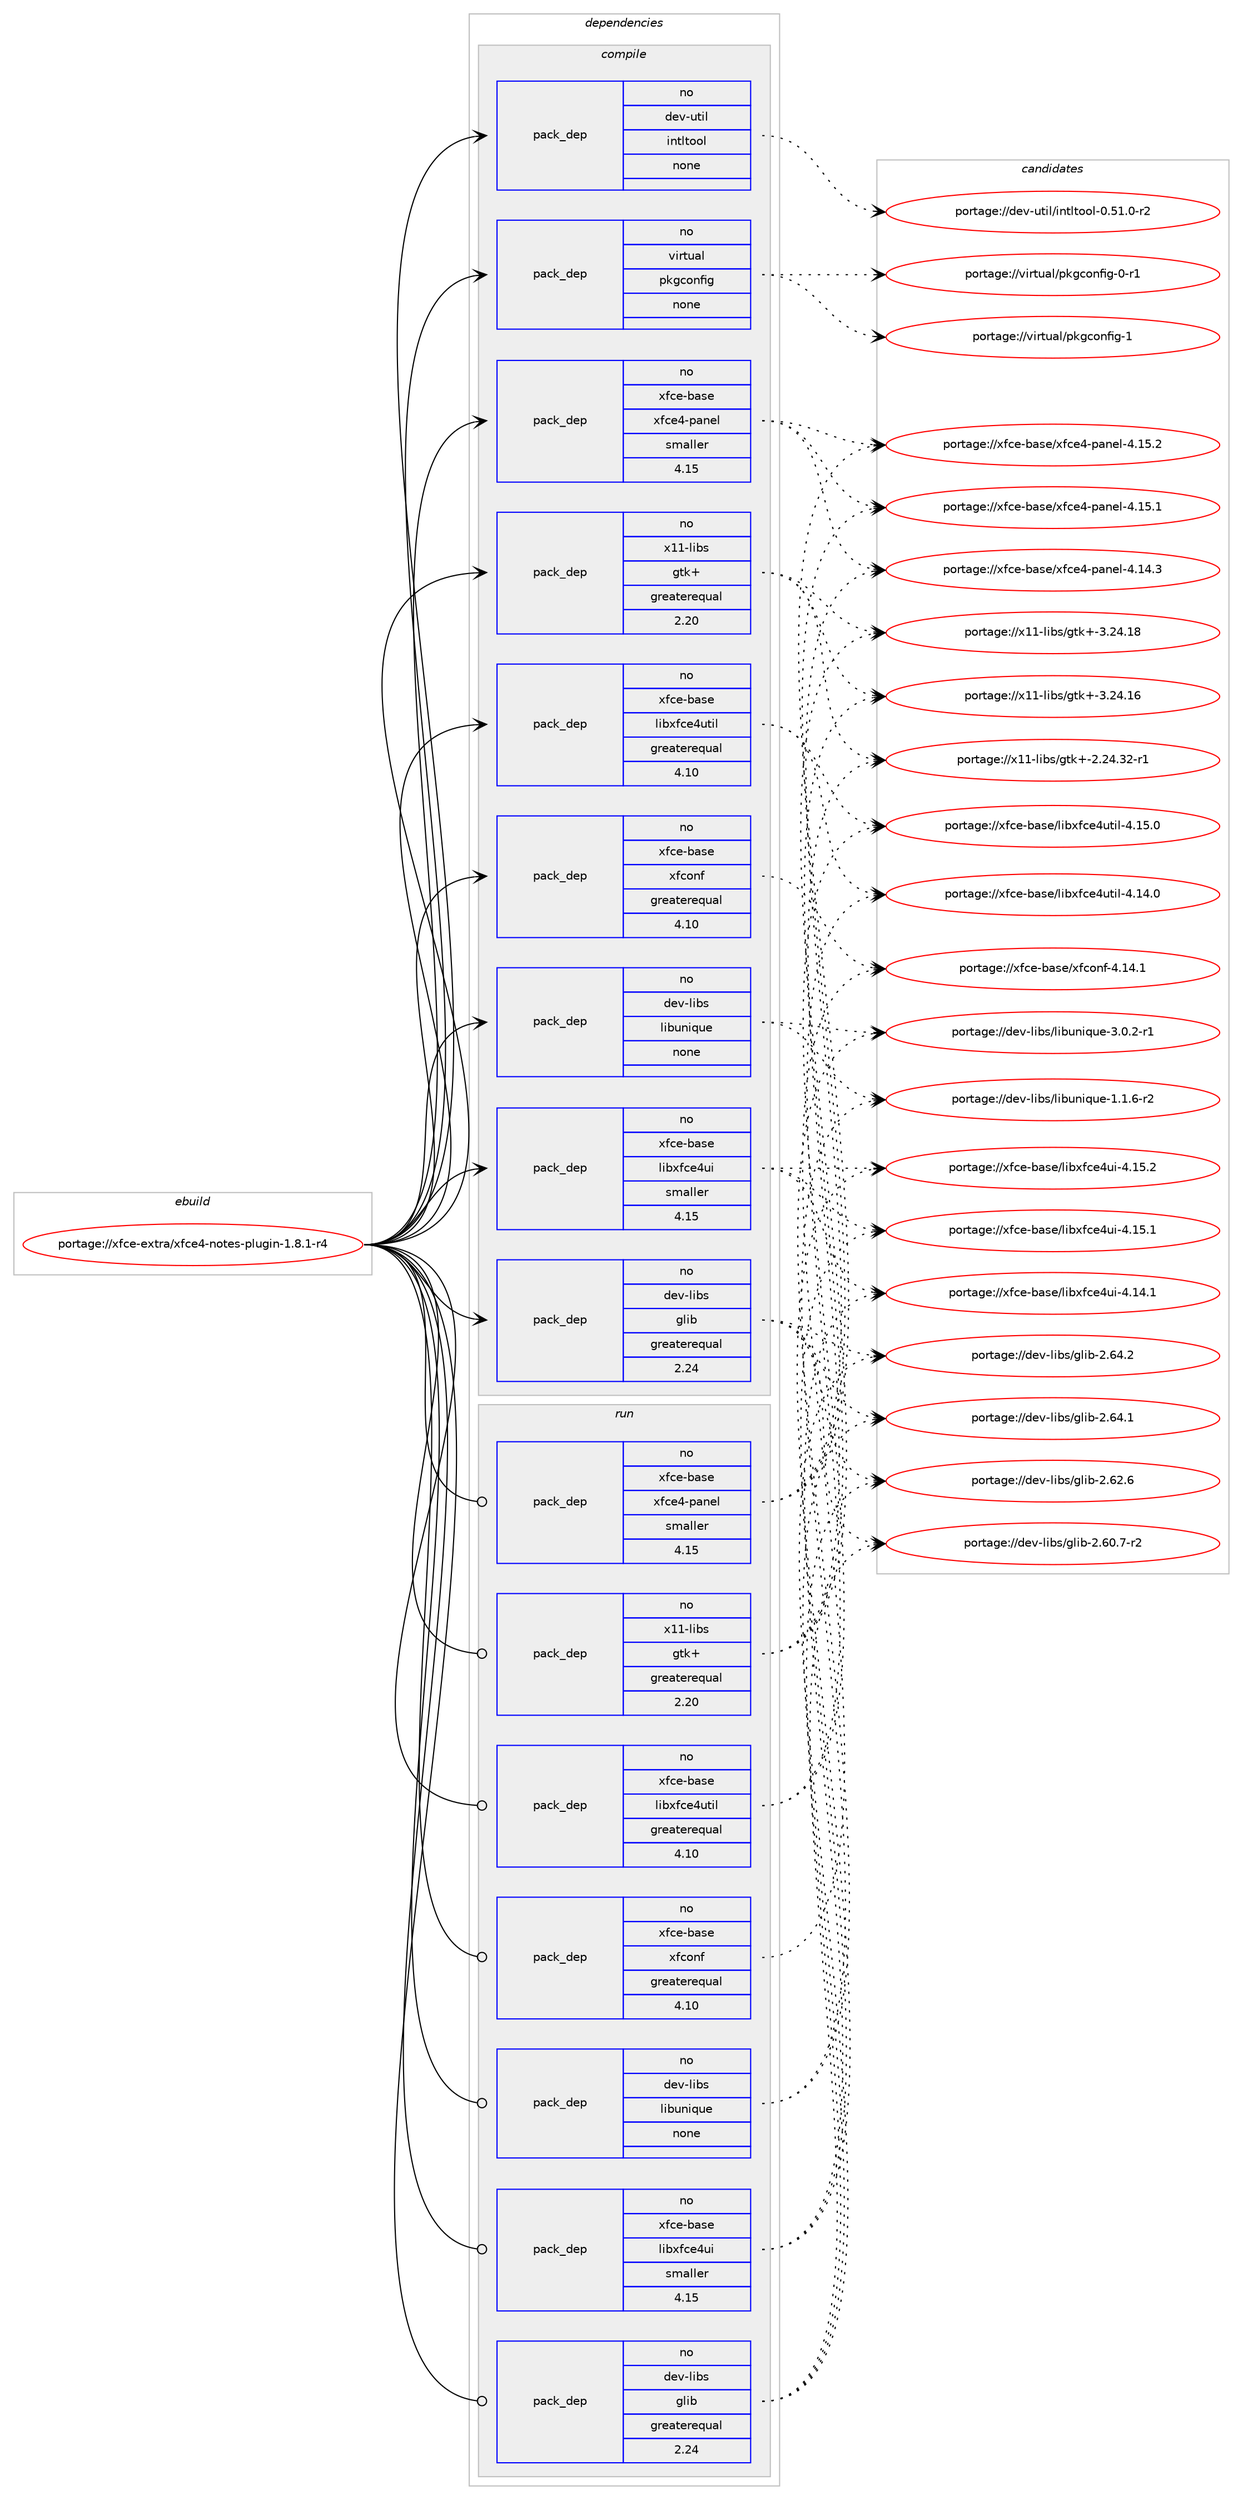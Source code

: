 digraph prolog {

# *************
# Graph options
# *************

newrank=true;
concentrate=true;
compound=true;
graph [rankdir=LR,fontname=Helvetica,fontsize=10,ranksep=1.5];#, ranksep=2.5, nodesep=0.2];
edge  [arrowhead=vee];
node  [fontname=Helvetica,fontsize=10];

# **********
# The ebuild
# **********

subgraph cluster_leftcol {
color=gray;
rank=same;
label=<<i>ebuild</i>>;
id [label="portage://xfce-extra/xfce4-notes-plugin-1.8.1-r4", color=red, width=4, href="../xfce-extra/xfce4-notes-plugin-1.8.1-r4.svg"];
}

# ****************
# The dependencies
# ****************

subgraph cluster_midcol {
color=gray;
label=<<i>dependencies</i>>;
subgraph cluster_compile {
fillcolor="#eeeeee";
style=filled;
label=<<i>compile</i>>;
subgraph pack260 {
dependency292 [label=<<TABLE BORDER="0" CELLBORDER="1" CELLSPACING="0" CELLPADDING="4" WIDTH="220"><TR><TD ROWSPAN="6" CELLPADDING="30">pack_dep</TD></TR><TR><TD WIDTH="110">no</TD></TR><TR><TD>dev-libs</TD></TR><TR><TD>glib</TD></TR><TR><TD>greaterequal</TD></TR><TR><TD>2.24</TD></TR></TABLE>>, shape=none, color=blue];
}
id:e -> dependency292:w [weight=20,style="solid",arrowhead="vee"];
subgraph pack261 {
dependency293 [label=<<TABLE BORDER="0" CELLBORDER="1" CELLSPACING="0" CELLPADDING="4" WIDTH="220"><TR><TD ROWSPAN="6" CELLPADDING="30">pack_dep</TD></TR><TR><TD WIDTH="110">no</TD></TR><TR><TD>dev-libs</TD></TR><TR><TD>libunique</TD></TR><TR><TD>none</TD></TR><TR><TD></TD></TR></TABLE>>, shape=none, color=blue];
}
id:e -> dependency293:w [weight=20,style="solid",arrowhead="vee"];
subgraph pack262 {
dependency294 [label=<<TABLE BORDER="0" CELLBORDER="1" CELLSPACING="0" CELLPADDING="4" WIDTH="220"><TR><TD ROWSPAN="6" CELLPADDING="30">pack_dep</TD></TR><TR><TD WIDTH="110">no</TD></TR><TR><TD>dev-util</TD></TR><TR><TD>intltool</TD></TR><TR><TD>none</TD></TR><TR><TD></TD></TR></TABLE>>, shape=none, color=blue];
}
id:e -> dependency294:w [weight=20,style="solid",arrowhead="vee"];
subgraph pack263 {
dependency295 [label=<<TABLE BORDER="0" CELLBORDER="1" CELLSPACING="0" CELLPADDING="4" WIDTH="220"><TR><TD ROWSPAN="6" CELLPADDING="30">pack_dep</TD></TR><TR><TD WIDTH="110">no</TD></TR><TR><TD>virtual</TD></TR><TR><TD>pkgconfig</TD></TR><TR><TD>none</TD></TR><TR><TD></TD></TR></TABLE>>, shape=none, color=blue];
}
id:e -> dependency295:w [weight=20,style="solid",arrowhead="vee"];
subgraph pack264 {
dependency296 [label=<<TABLE BORDER="0" CELLBORDER="1" CELLSPACING="0" CELLPADDING="4" WIDTH="220"><TR><TD ROWSPAN="6" CELLPADDING="30">pack_dep</TD></TR><TR><TD WIDTH="110">no</TD></TR><TR><TD>x11-libs</TD></TR><TR><TD>gtk+</TD></TR><TR><TD>greaterequal</TD></TR><TR><TD>2.20</TD></TR></TABLE>>, shape=none, color=blue];
}
id:e -> dependency296:w [weight=20,style="solid",arrowhead="vee"];
subgraph pack265 {
dependency297 [label=<<TABLE BORDER="0" CELLBORDER="1" CELLSPACING="0" CELLPADDING="4" WIDTH="220"><TR><TD ROWSPAN="6" CELLPADDING="30">pack_dep</TD></TR><TR><TD WIDTH="110">no</TD></TR><TR><TD>xfce-base</TD></TR><TR><TD>libxfce4ui</TD></TR><TR><TD>smaller</TD></TR><TR><TD>4.15</TD></TR></TABLE>>, shape=none, color=blue];
}
id:e -> dependency297:w [weight=20,style="solid",arrowhead="vee"];
subgraph pack266 {
dependency298 [label=<<TABLE BORDER="0" CELLBORDER="1" CELLSPACING="0" CELLPADDING="4" WIDTH="220"><TR><TD ROWSPAN="6" CELLPADDING="30">pack_dep</TD></TR><TR><TD WIDTH="110">no</TD></TR><TR><TD>xfce-base</TD></TR><TR><TD>libxfce4util</TD></TR><TR><TD>greaterequal</TD></TR><TR><TD>4.10</TD></TR></TABLE>>, shape=none, color=blue];
}
id:e -> dependency298:w [weight=20,style="solid",arrowhead="vee"];
subgraph pack267 {
dependency299 [label=<<TABLE BORDER="0" CELLBORDER="1" CELLSPACING="0" CELLPADDING="4" WIDTH="220"><TR><TD ROWSPAN="6" CELLPADDING="30">pack_dep</TD></TR><TR><TD WIDTH="110">no</TD></TR><TR><TD>xfce-base</TD></TR><TR><TD>xfce4-panel</TD></TR><TR><TD>smaller</TD></TR><TR><TD>4.15</TD></TR></TABLE>>, shape=none, color=blue];
}
id:e -> dependency299:w [weight=20,style="solid",arrowhead="vee"];
subgraph pack268 {
dependency300 [label=<<TABLE BORDER="0" CELLBORDER="1" CELLSPACING="0" CELLPADDING="4" WIDTH="220"><TR><TD ROWSPAN="6" CELLPADDING="30">pack_dep</TD></TR><TR><TD WIDTH="110">no</TD></TR><TR><TD>xfce-base</TD></TR><TR><TD>xfconf</TD></TR><TR><TD>greaterequal</TD></TR><TR><TD>4.10</TD></TR></TABLE>>, shape=none, color=blue];
}
id:e -> dependency300:w [weight=20,style="solid",arrowhead="vee"];
}
subgraph cluster_compileandrun {
fillcolor="#eeeeee";
style=filled;
label=<<i>compile and run</i>>;
}
subgraph cluster_run {
fillcolor="#eeeeee";
style=filled;
label=<<i>run</i>>;
subgraph pack269 {
dependency301 [label=<<TABLE BORDER="0" CELLBORDER="1" CELLSPACING="0" CELLPADDING="4" WIDTH="220"><TR><TD ROWSPAN="6" CELLPADDING="30">pack_dep</TD></TR><TR><TD WIDTH="110">no</TD></TR><TR><TD>dev-libs</TD></TR><TR><TD>glib</TD></TR><TR><TD>greaterequal</TD></TR><TR><TD>2.24</TD></TR></TABLE>>, shape=none, color=blue];
}
id:e -> dependency301:w [weight=20,style="solid",arrowhead="odot"];
subgraph pack270 {
dependency302 [label=<<TABLE BORDER="0" CELLBORDER="1" CELLSPACING="0" CELLPADDING="4" WIDTH="220"><TR><TD ROWSPAN="6" CELLPADDING="30">pack_dep</TD></TR><TR><TD WIDTH="110">no</TD></TR><TR><TD>dev-libs</TD></TR><TR><TD>libunique</TD></TR><TR><TD>none</TD></TR><TR><TD></TD></TR></TABLE>>, shape=none, color=blue];
}
id:e -> dependency302:w [weight=20,style="solid",arrowhead="odot"];
subgraph pack271 {
dependency303 [label=<<TABLE BORDER="0" CELLBORDER="1" CELLSPACING="0" CELLPADDING="4" WIDTH="220"><TR><TD ROWSPAN="6" CELLPADDING="30">pack_dep</TD></TR><TR><TD WIDTH="110">no</TD></TR><TR><TD>x11-libs</TD></TR><TR><TD>gtk+</TD></TR><TR><TD>greaterequal</TD></TR><TR><TD>2.20</TD></TR></TABLE>>, shape=none, color=blue];
}
id:e -> dependency303:w [weight=20,style="solid",arrowhead="odot"];
subgraph pack272 {
dependency304 [label=<<TABLE BORDER="0" CELLBORDER="1" CELLSPACING="0" CELLPADDING="4" WIDTH="220"><TR><TD ROWSPAN="6" CELLPADDING="30">pack_dep</TD></TR><TR><TD WIDTH="110">no</TD></TR><TR><TD>xfce-base</TD></TR><TR><TD>libxfce4ui</TD></TR><TR><TD>smaller</TD></TR><TR><TD>4.15</TD></TR></TABLE>>, shape=none, color=blue];
}
id:e -> dependency304:w [weight=20,style="solid",arrowhead="odot"];
subgraph pack273 {
dependency305 [label=<<TABLE BORDER="0" CELLBORDER="1" CELLSPACING="0" CELLPADDING="4" WIDTH="220"><TR><TD ROWSPAN="6" CELLPADDING="30">pack_dep</TD></TR><TR><TD WIDTH="110">no</TD></TR><TR><TD>xfce-base</TD></TR><TR><TD>libxfce4util</TD></TR><TR><TD>greaterequal</TD></TR><TR><TD>4.10</TD></TR></TABLE>>, shape=none, color=blue];
}
id:e -> dependency305:w [weight=20,style="solid",arrowhead="odot"];
subgraph pack274 {
dependency306 [label=<<TABLE BORDER="0" CELLBORDER="1" CELLSPACING="0" CELLPADDING="4" WIDTH="220"><TR><TD ROWSPAN="6" CELLPADDING="30">pack_dep</TD></TR><TR><TD WIDTH="110">no</TD></TR><TR><TD>xfce-base</TD></TR><TR><TD>xfce4-panel</TD></TR><TR><TD>smaller</TD></TR><TR><TD>4.15</TD></TR></TABLE>>, shape=none, color=blue];
}
id:e -> dependency306:w [weight=20,style="solid",arrowhead="odot"];
subgraph pack275 {
dependency307 [label=<<TABLE BORDER="0" CELLBORDER="1" CELLSPACING="0" CELLPADDING="4" WIDTH="220"><TR><TD ROWSPAN="6" CELLPADDING="30">pack_dep</TD></TR><TR><TD WIDTH="110">no</TD></TR><TR><TD>xfce-base</TD></TR><TR><TD>xfconf</TD></TR><TR><TD>greaterequal</TD></TR><TR><TD>4.10</TD></TR></TABLE>>, shape=none, color=blue];
}
id:e -> dependency307:w [weight=20,style="solid",arrowhead="odot"];
}
}

# **************
# The candidates
# **************

subgraph cluster_choices {
rank=same;
color=gray;
label=<<i>candidates</i>>;

subgraph choice260 {
color=black;
nodesep=1;
choice1001011184510810598115471031081059845504654524650 [label="portage://dev-libs/glib-2.64.2", color=red, width=4,href="../dev-libs/glib-2.64.2.svg"];
choice1001011184510810598115471031081059845504654524649 [label="portage://dev-libs/glib-2.64.1", color=red, width=4,href="../dev-libs/glib-2.64.1.svg"];
choice1001011184510810598115471031081059845504654504654 [label="portage://dev-libs/glib-2.62.6", color=red, width=4,href="../dev-libs/glib-2.62.6.svg"];
choice10010111845108105981154710310810598455046544846554511450 [label="portage://dev-libs/glib-2.60.7-r2", color=red, width=4,href="../dev-libs/glib-2.60.7-r2.svg"];
dependency292:e -> choice1001011184510810598115471031081059845504654524650:w [style=dotted,weight="100"];
dependency292:e -> choice1001011184510810598115471031081059845504654524649:w [style=dotted,weight="100"];
dependency292:e -> choice1001011184510810598115471031081059845504654504654:w [style=dotted,weight="100"];
dependency292:e -> choice10010111845108105981154710310810598455046544846554511450:w [style=dotted,weight="100"];
}
subgraph choice261 {
color=black;
nodesep=1;
choice100101118451081059811547108105981171101051131171014551464846504511449 [label="portage://dev-libs/libunique-3.0.2-r1", color=red, width=4,href="../dev-libs/libunique-3.0.2-r1.svg"];
choice100101118451081059811547108105981171101051131171014549464946544511450 [label="portage://dev-libs/libunique-1.1.6-r2", color=red, width=4,href="../dev-libs/libunique-1.1.6-r2.svg"];
dependency293:e -> choice100101118451081059811547108105981171101051131171014551464846504511449:w [style=dotted,weight="100"];
dependency293:e -> choice100101118451081059811547108105981171101051131171014549464946544511450:w [style=dotted,weight="100"];
}
subgraph choice262 {
color=black;
nodesep=1;
choice1001011184511711610510847105110116108116111111108454846534946484511450 [label="portage://dev-util/intltool-0.51.0-r2", color=red, width=4,href="../dev-util/intltool-0.51.0-r2.svg"];
dependency294:e -> choice1001011184511711610510847105110116108116111111108454846534946484511450:w [style=dotted,weight="100"];
}
subgraph choice263 {
color=black;
nodesep=1;
choice1181051141161179710847112107103991111101021051034549 [label="portage://virtual/pkgconfig-1", color=red, width=4,href="../virtual/pkgconfig-1.svg"];
choice11810511411611797108471121071039911111010210510345484511449 [label="portage://virtual/pkgconfig-0-r1", color=red, width=4,href="../virtual/pkgconfig-0-r1.svg"];
dependency295:e -> choice1181051141161179710847112107103991111101021051034549:w [style=dotted,weight="100"];
dependency295:e -> choice11810511411611797108471121071039911111010210510345484511449:w [style=dotted,weight="100"];
}
subgraph choice264 {
color=black;
nodesep=1;
choice1204949451081059811547103116107434551465052464956 [label="portage://x11-libs/gtk+-3.24.18", color=red, width=4,href="../x11-libs/gtk+-3.24.18.svg"];
choice1204949451081059811547103116107434551465052464954 [label="portage://x11-libs/gtk+-3.24.16", color=red, width=4,href="../x11-libs/gtk+-3.24.16.svg"];
choice12049494510810598115471031161074345504650524651504511449 [label="portage://x11-libs/gtk+-2.24.32-r1", color=red, width=4,href="../x11-libs/gtk+-2.24.32-r1.svg"];
dependency296:e -> choice1204949451081059811547103116107434551465052464956:w [style=dotted,weight="100"];
dependency296:e -> choice1204949451081059811547103116107434551465052464954:w [style=dotted,weight="100"];
dependency296:e -> choice12049494510810598115471031161074345504650524651504511449:w [style=dotted,weight="100"];
}
subgraph choice265 {
color=black;
nodesep=1;
choice120102991014598971151014710810598120102991015211710545524649534650 [label="portage://xfce-base/libxfce4ui-4.15.2", color=red, width=4,href="../xfce-base/libxfce4ui-4.15.2.svg"];
choice120102991014598971151014710810598120102991015211710545524649534649 [label="portage://xfce-base/libxfce4ui-4.15.1", color=red, width=4,href="../xfce-base/libxfce4ui-4.15.1.svg"];
choice120102991014598971151014710810598120102991015211710545524649524649 [label="portage://xfce-base/libxfce4ui-4.14.1", color=red, width=4,href="../xfce-base/libxfce4ui-4.14.1.svg"];
dependency297:e -> choice120102991014598971151014710810598120102991015211710545524649534650:w [style=dotted,weight="100"];
dependency297:e -> choice120102991014598971151014710810598120102991015211710545524649534649:w [style=dotted,weight="100"];
dependency297:e -> choice120102991014598971151014710810598120102991015211710545524649524649:w [style=dotted,weight="100"];
}
subgraph choice266 {
color=black;
nodesep=1;
choice120102991014598971151014710810598120102991015211711610510845524649534648 [label="portage://xfce-base/libxfce4util-4.15.0", color=red, width=4,href="../xfce-base/libxfce4util-4.15.0.svg"];
choice120102991014598971151014710810598120102991015211711610510845524649524648 [label="portage://xfce-base/libxfce4util-4.14.0", color=red, width=4,href="../xfce-base/libxfce4util-4.14.0.svg"];
dependency298:e -> choice120102991014598971151014710810598120102991015211711610510845524649534648:w [style=dotted,weight="100"];
dependency298:e -> choice120102991014598971151014710810598120102991015211711610510845524649524648:w [style=dotted,weight="100"];
}
subgraph choice267 {
color=black;
nodesep=1;
choice12010299101459897115101471201029910152451129711010110845524649534650 [label="portage://xfce-base/xfce4-panel-4.15.2", color=red, width=4,href="../xfce-base/xfce4-panel-4.15.2.svg"];
choice12010299101459897115101471201029910152451129711010110845524649534649 [label="portage://xfce-base/xfce4-panel-4.15.1", color=red, width=4,href="../xfce-base/xfce4-panel-4.15.1.svg"];
choice12010299101459897115101471201029910152451129711010110845524649524651 [label="portage://xfce-base/xfce4-panel-4.14.3", color=red, width=4,href="../xfce-base/xfce4-panel-4.14.3.svg"];
dependency299:e -> choice12010299101459897115101471201029910152451129711010110845524649534650:w [style=dotted,weight="100"];
dependency299:e -> choice12010299101459897115101471201029910152451129711010110845524649534649:w [style=dotted,weight="100"];
dependency299:e -> choice12010299101459897115101471201029910152451129711010110845524649524651:w [style=dotted,weight="100"];
}
subgraph choice268 {
color=black;
nodesep=1;
choice12010299101459897115101471201029911111010245524649524649 [label="portage://xfce-base/xfconf-4.14.1", color=red, width=4,href="../xfce-base/xfconf-4.14.1.svg"];
dependency300:e -> choice12010299101459897115101471201029911111010245524649524649:w [style=dotted,weight="100"];
}
subgraph choice269 {
color=black;
nodesep=1;
choice1001011184510810598115471031081059845504654524650 [label="portage://dev-libs/glib-2.64.2", color=red, width=4,href="../dev-libs/glib-2.64.2.svg"];
choice1001011184510810598115471031081059845504654524649 [label="portage://dev-libs/glib-2.64.1", color=red, width=4,href="../dev-libs/glib-2.64.1.svg"];
choice1001011184510810598115471031081059845504654504654 [label="portage://dev-libs/glib-2.62.6", color=red, width=4,href="../dev-libs/glib-2.62.6.svg"];
choice10010111845108105981154710310810598455046544846554511450 [label="portage://dev-libs/glib-2.60.7-r2", color=red, width=4,href="../dev-libs/glib-2.60.7-r2.svg"];
dependency301:e -> choice1001011184510810598115471031081059845504654524650:w [style=dotted,weight="100"];
dependency301:e -> choice1001011184510810598115471031081059845504654524649:w [style=dotted,weight="100"];
dependency301:e -> choice1001011184510810598115471031081059845504654504654:w [style=dotted,weight="100"];
dependency301:e -> choice10010111845108105981154710310810598455046544846554511450:w [style=dotted,weight="100"];
}
subgraph choice270 {
color=black;
nodesep=1;
choice100101118451081059811547108105981171101051131171014551464846504511449 [label="portage://dev-libs/libunique-3.0.2-r1", color=red, width=4,href="../dev-libs/libunique-3.0.2-r1.svg"];
choice100101118451081059811547108105981171101051131171014549464946544511450 [label="portage://dev-libs/libunique-1.1.6-r2", color=red, width=4,href="../dev-libs/libunique-1.1.6-r2.svg"];
dependency302:e -> choice100101118451081059811547108105981171101051131171014551464846504511449:w [style=dotted,weight="100"];
dependency302:e -> choice100101118451081059811547108105981171101051131171014549464946544511450:w [style=dotted,weight="100"];
}
subgraph choice271 {
color=black;
nodesep=1;
choice1204949451081059811547103116107434551465052464956 [label="portage://x11-libs/gtk+-3.24.18", color=red, width=4,href="../x11-libs/gtk+-3.24.18.svg"];
choice1204949451081059811547103116107434551465052464954 [label="portage://x11-libs/gtk+-3.24.16", color=red, width=4,href="../x11-libs/gtk+-3.24.16.svg"];
choice12049494510810598115471031161074345504650524651504511449 [label="portage://x11-libs/gtk+-2.24.32-r1", color=red, width=4,href="../x11-libs/gtk+-2.24.32-r1.svg"];
dependency303:e -> choice1204949451081059811547103116107434551465052464956:w [style=dotted,weight="100"];
dependency303:e -> choice1204949451081059811547103116107434551465052464954:w [style=dotted,weight="100"];
dependency303:e -> choice12049494510810598115471031161074345504650524651504511449:w [style=dotted,weight="100"];
}
subgraph choice272 {
color=black;
nodesep=1;
choice120102991014598971151014710810598120102991015211710545524649534650 [label="portage://xfce-base/libxfce4ui-4.15.2", color=red, width=4,href="../xfce-base/libxfce4ui-4.15.2.svg"];
choice120102991014598971151014710810598120102991015211710545524649534649 [label="portage://xfce-base/libxfce4ui-4.15.1", color=red, width=4,href="../xfce-base/libxfce4ui-4.15.1.svg"];
choice120102991014598971151014710810598120102991015211710545524649524649 [label="portage://xfce-base/libxfce4ui-4.14.1", color=red, width=4,href="../xfce-base/libxfce4ui-4.14.1.svg"];
dependency304:e -> choice120102991014598971151014710810598120102991015211710545524649534650:w [style=dotted,weight="100"];
dependency304:e -> choice120102991014598971151014710810598120102991015211710545524649534649:w [style=dotted,weight="100"];
dependency304:e -> choice120102991014598971151014710810598120102991015211710545524649524649:w [style=dotted,weight="100"];
}
subgraph choice273 {
color=black;
nodesep=1;
choice120102991014598971151014710810598120102991015211711610510845524649534648 [label="portage://xfce-base/libxfce4util-4.15.0", color=red, width=4,href="../xfce-base/libxfce4util-4.15.0.svg"];
choice120102991014598971151014710810598120102991015211711610510845524649524648 [label="portage://xfce-base/libxfce4util-4.14.0", color=red, width=4,href="../xfce-base/libxfce4util-4.14.0.svg"];
dependency305:e -> choice120102991014598971151014710810598120102991015211711610510845524649534648:w [style=dotted,weight="100"];
dependency305:e -> choice120102991014598971151014710810598120102991015211711610510845524649524648:w [style=dotted,weight="100"];
}
subgraph choice274 {
color=black;
nodesep=1;
choice12010299101459897115101471201029910152451129711010110845524649534650 [label="portage://xfce-base/xfce4-panel-4.15.2", color=red, width=4,href="../xfce-base/xfce4-panel-4.15.2.svg"];
choice12010299101459897115101471201029910152451129711010110845524649534649 [label="portage://xfce-base/xfce4-panel-4.15.1", color=red, width=4,href="../xfce-base/xfce4-panel-4.15.1.svg"];
choice12010299101459897115101471201029910152451129711010110845524649524651 [label="portage://xfce-base/xfce4-panel-4.14.3", color=red, width=4,href="../xfce-base/xfce4-panel-4.14.3.svg"];
dependency306:e -> choice12010299101459897115101471201029910152451129711010110845524649534650:w [style=dotted,weight="100"];
dependency306:e -> choice12010299101459897115101471201029910152451129711010110845524649534649:w [style=dotted,weight="100"];
dependency306:e -> choice12010299101459897115101471201029910152451129711010110845524649524651:w [style=dotted,weight="100"];
}
subgraph choice275 {
color=black;
nodesep=1;
choice12010299101459897115101471201029911111010245524649524649 [label="portage://xfce-base/xfconf-4.14.1", color=red, width=4,href="../xfce-base/xfconf-4.14.1.svg"];
dependency307:e -> choice12010299101459897115101471201029911111010245524649524649:w [style=dotted,weight="100"];
}
}

}
